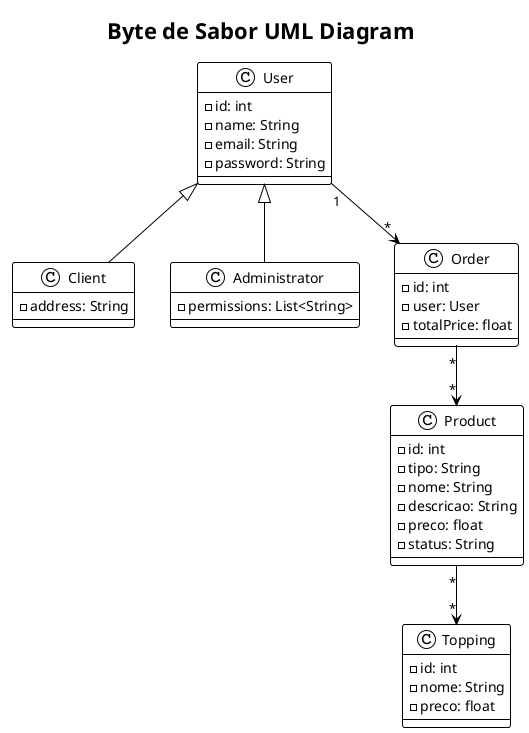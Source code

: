 @startuml
!theme plain
title Byte de Sabor UML Diagram

class User {
  - id: int
  - name: String
  - email: String
  - password: String
}

class Client {
  - address: String
}

class Administrator {
  - permissions: List<String>
}

class Product {
  - id: int
  - tipo: String
  - nome: String
  - descricao: String
  - preco: float
  - status: String
}

class Order {
  - id: int
  - user: User
  - totalPrice: float
}

class Topping {
  - id: int
  - nome: String
  - preco: float
}

User <|-- Client
User <|-- Administrator
User "1" --> "*" Order
Order "*" --> "*" Product
Product "*" --> "*" Topping

@enduml